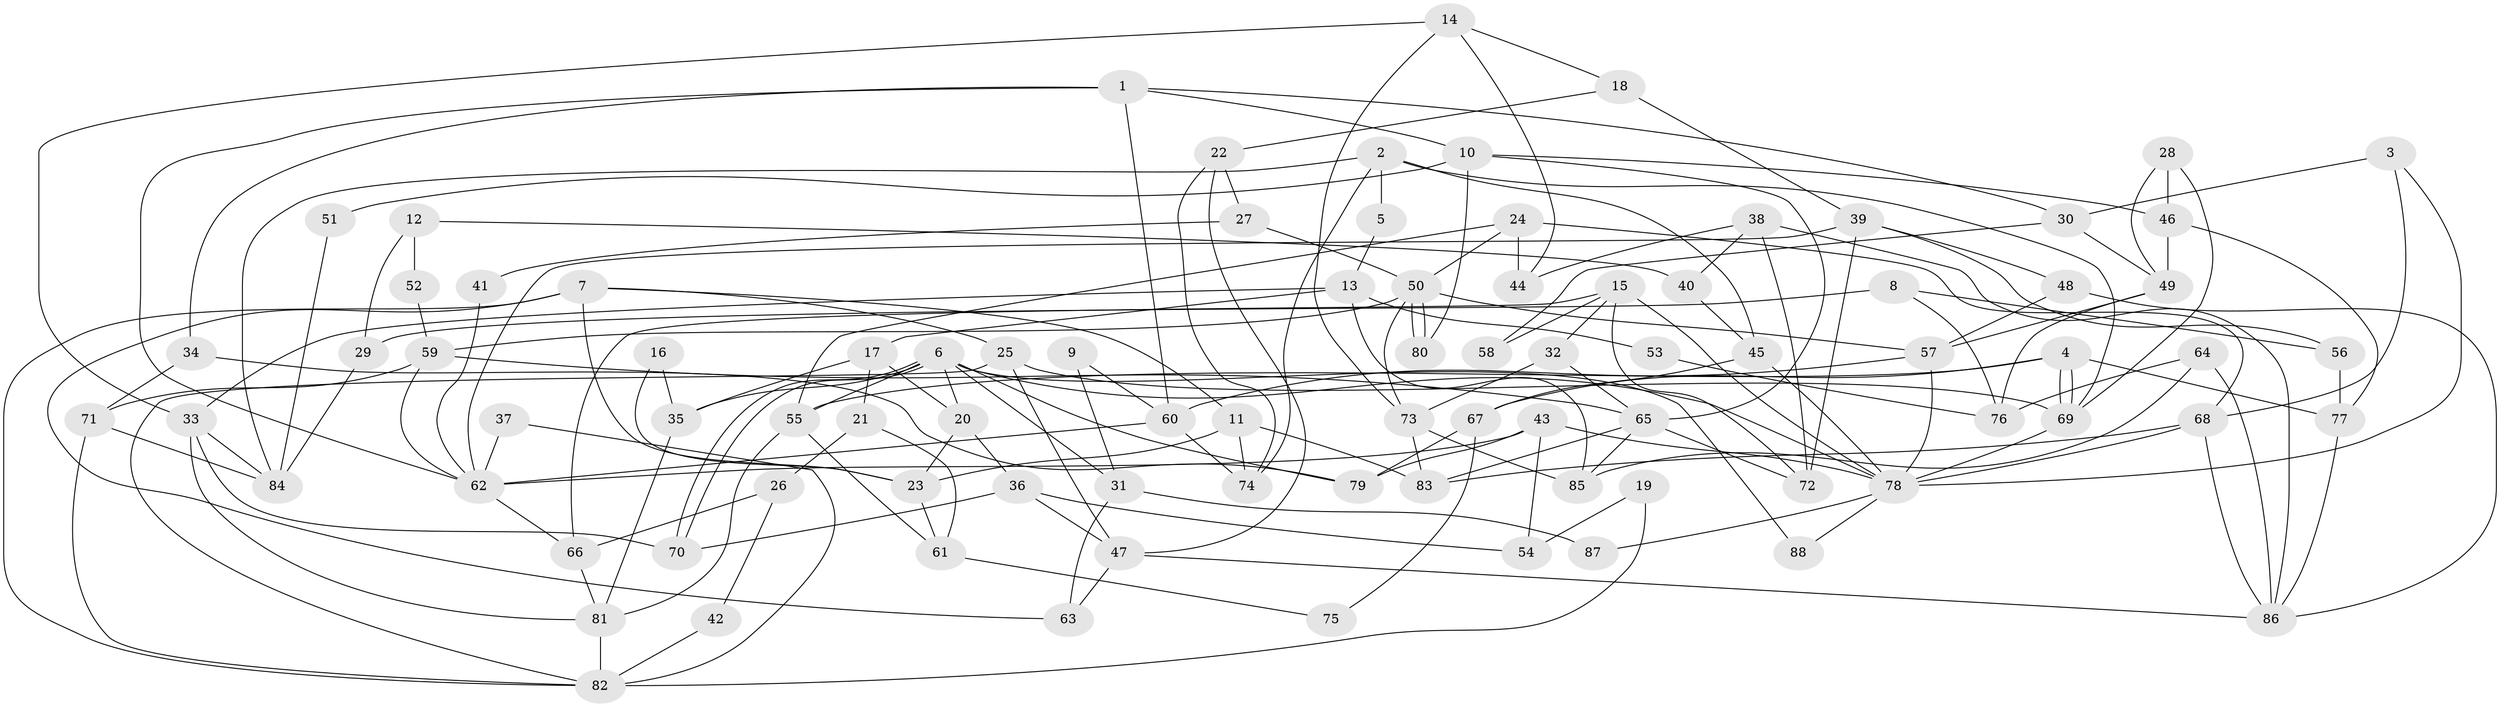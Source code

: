 // Generated by graph-tools (version 1.1) at 2025/50/03/09/25 03:50:11]
// undirected, 88 vertices, 176 edges
graph export_dot {
graph [start="1"]
  node [color=gray90,style=filled];
  1;
  2;
  3;
  4;
  5;
  6;
  7;
  8;
  9;
  10;
  11;
  12;
  13;
  14;
  15;
  16;
  17;
  18;
  19;
  20;
  21;
  22;
  23;
  24;
  25;
  26;
  27;
  28;
  29;
  30;
  31;
  32;
  33;
  34;
  35;
  36;
  37;
  38;
  39;
  40;
  41;
  42;
  43;
  44;
  45;
  46;
  47;
  48;
  49;
  50;
  51;
  52;
  53;
  54;
  55;
  56;
  57;
  58;
  59;
  60;
  61;
  62;
  63;
  64;
  65;
  66;
  67;
  68;
  69;
  70;
  71;
  72;
  73;
  74;
  75;
  76;
  77;
  78;
  79;
  80;
  81;
  82;
  83;
  84;
  85;
  86;
  87;
  88;
  1 -- 60;
  1 -- 62;
  1 -- 10;
  1 -- 30;
  1 -- 34;
  2 -- 74;
  2 -- 69;
  2 -- 5;
  2 -- 45;
  2 -- 84;
  3 -- 68;
  3 -- 78;
  3 -- 30;
  4 -- 69;
  4 -- 69;
  4 -- 67;
  4 -- 55;
  4 -- 77;
  5 -- 13;
  6 -- 70;
  6 -- 70;
  6 -- 78;
  6 -- 20;
  6 -- 31;
  6 -- 35;
  6 -- 55;
  6 -- 79;
  6 -- 88;
  7 -- 23;
  7 -- 25;
  7 -- 11;
  7 -- 63;
  7 -- 82;
  8 -- 76;
  8 -- 56;
  8 -- 29;
  9 -- 60;
  9 -- 31;
  10 -- 46;
  10 -- 51;
  10 -- 65;
  10 -- 80;
  11 -- 83;
  11 -- 23;
  11 -- 74;
  12 -- 29;
  12 -- 40;
  12 -- 52;
  13 -- 33;
  13 -- 85;
  13 -- 17;
  13 -- 53;
  14 -- 33;
  14 -- 73;
  14 -- 18;
  14 -- 44;
  15 -- 72;
  15 -- 78;
  15 -- 32;
  15 -- 58;
  15 -- 66;
  16 -- 35;
  16 -- 23;
  17 -- 35;
  17 -- 20;
  17 -- 21;
  18 -- 39;
  18 -- 22;
  19 -- 54;
  19 -- 82;
  20 -- 23;
  20 -- 36;
  21 -- 61;
  21 -- 26;
  22 -- 74;
  22 -- 27;
  22 -- 47;
  23 -- 61;
  24 -- 50;
  24 -- 55;
  24 -- 44;
  24 -- 68;
  25 -- 82;
  25 -- 47;
  25 -- 69;
  26 -- 66;
  26 -- 42;
  27 -- 50;
  27 -- 41;
  28 -- 49;
  28 -- 69;
  28 -- 46;
  29 -- 84;
  30 -- 49;
  30 -- 58;
  31 -- 63;
  31 -- 87;
  32 -- 65;
  32 -- 73;
  33 -- 70;
  33 -- 84;
  33 -- 81;
  34 -- 71;
  34 -- 79;
  35 -- 81;
  36 -- 47;
  36 -- 54;
  36 -- 70;
  37 -- 82;
  37 -- 62;
  38 -- 86;
  38 -- 44;
  38 -- 40;
  38 -- 72;
  39 -- 62;
  39 -- 72;
  39 -- 48;
  39 -- 56;
  40 -- 45;
  41 -- 62;
  42 -- 82;
  43 -- 79;
  43 -- 78;
  43 -- 54;
  43 -- 62;
  45 -- 78;
  45 -- 67;
  46 -- 77;
  46 -- 49;
  47 -- 86;
  47 -- 63;
  48 -- 57;
  48 -- 86;
  49 -- 57;
  49 -- 76;
  50 -- 80;
  50 -- 80;
  50 -- 73;
  50 -- 57;
  50 -- 59;
  51 -- 84;
  52 -- 59;
  53 -- 76;
  55 -- 61;
  55 -- 81;
  56 -- 77;
  57 -- 60;
  57 -- 78;
  59 -- 62;
  59 -- 65;
  59 -- 71;
  60 -- 62;
  60 -- 74;
  61 -- 75;
  62 -- 66;
  64 -- 85;
  64 -- 86;
  64 -- 76;
  65 -- 72;
  65 -- 83;
  65 -- 85;
  66 -- 81;
  67 -- 79;
  67 -- 75;
  68 -- 78;
  68 -- 83;
  68 -- 86;
  69 -- 78;
  71 -- 82;
  71 -- 84;
  73 -- 83;
  73 -- 85;
  77 -- 86;
  78 -- 87;
  78 -- 88;
  81 -- 82;
}
